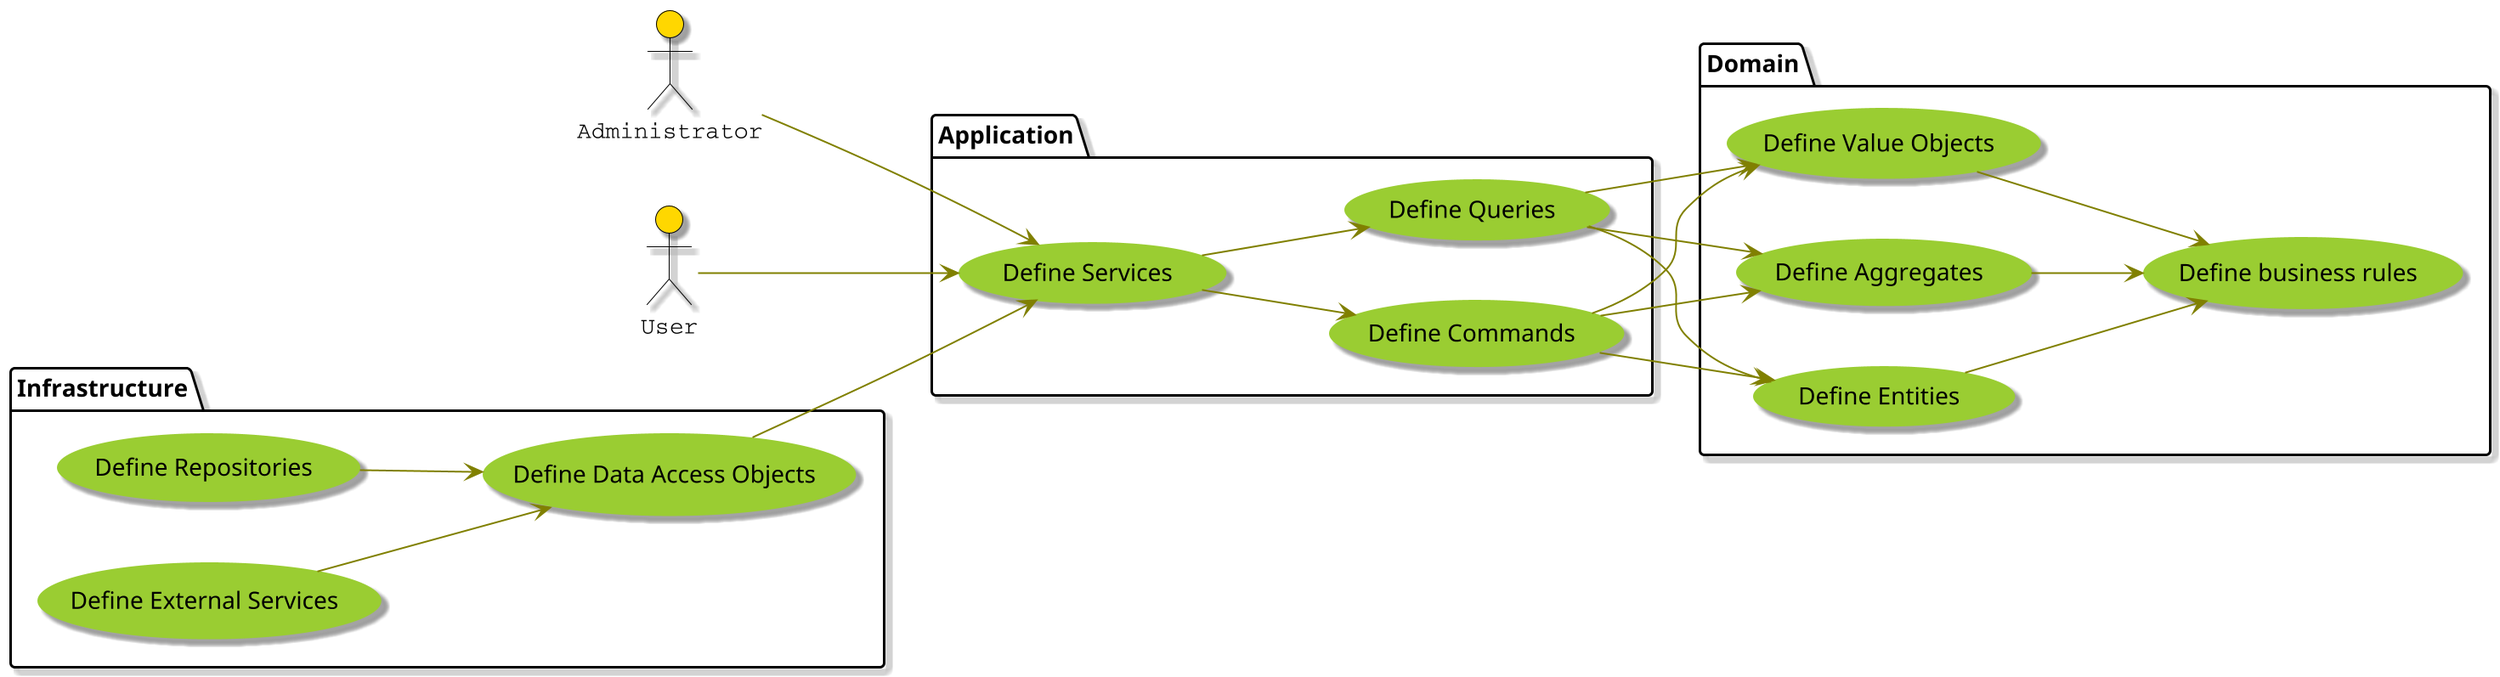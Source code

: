 @startuml

scale 2
left to right direction


skinparam Shadowing true


skinparam actor {
BorderColor black
FontName Courier
        BackgroundColor Gold
}

skinparam usecase {
BackgroundColor DarkSeaGreen
BorderColor DarkSlateGray

BackgroundColor YellowGreen
BorderColor YellowGreen

ArrowColor Olive
}
actor Administrator

package Domain {
  usecase "Define business rules" as Define
  usecase "Define Aggregates" as Aggregates
  usecase "Define Entities" as Entities
  usecase "Define Value Objects" as ValueObjects
}

package Application {
  usecase "Define Services" as Services
  usecase "Define Commands" as Commands
  usecase "Define Queries" as Queries
}

package Infrastructure {
  usecase "Define Repositories" as Repositories
  usecase "Define Data Access Objects" as DataAccessObjects
  usecase "Define External Services" as ExternalServices
}

User --> Services
Administrator --> Services

Services --> Commands
Services --> Queries

Commands --> Aggregates
Commands --> Entities
Commands --> ValueObjects

Queries --> Aggregates
Queries --> Entities
Queries --> ValueObjects

Aggregates --> Define
Entities --> Define
ValueObjects --> Define

Repositories --> DataAccessObjects
ExternalServices --> DataAccessObjects

DataAccessObjects --> Services

@enduml
